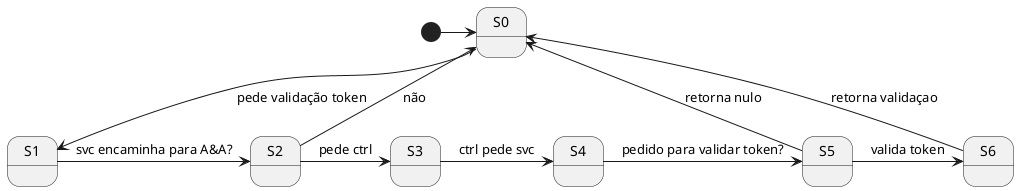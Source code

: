 @startuml me

[*] -> S0
S0 --> S1 : pede validação token
S1 -> S2 : svc encaminha para A&A?
S2 --> S0 : não
S2 -> S3 : pede ctrl
S3 -> S4 : ctrl pede svc
S4 -> S5 : pedido para validar token?
S5 -> S0 : retorna nulo
S5 -> S6 : valida token
S6 --> S0: retorna validaçao

@enduml
